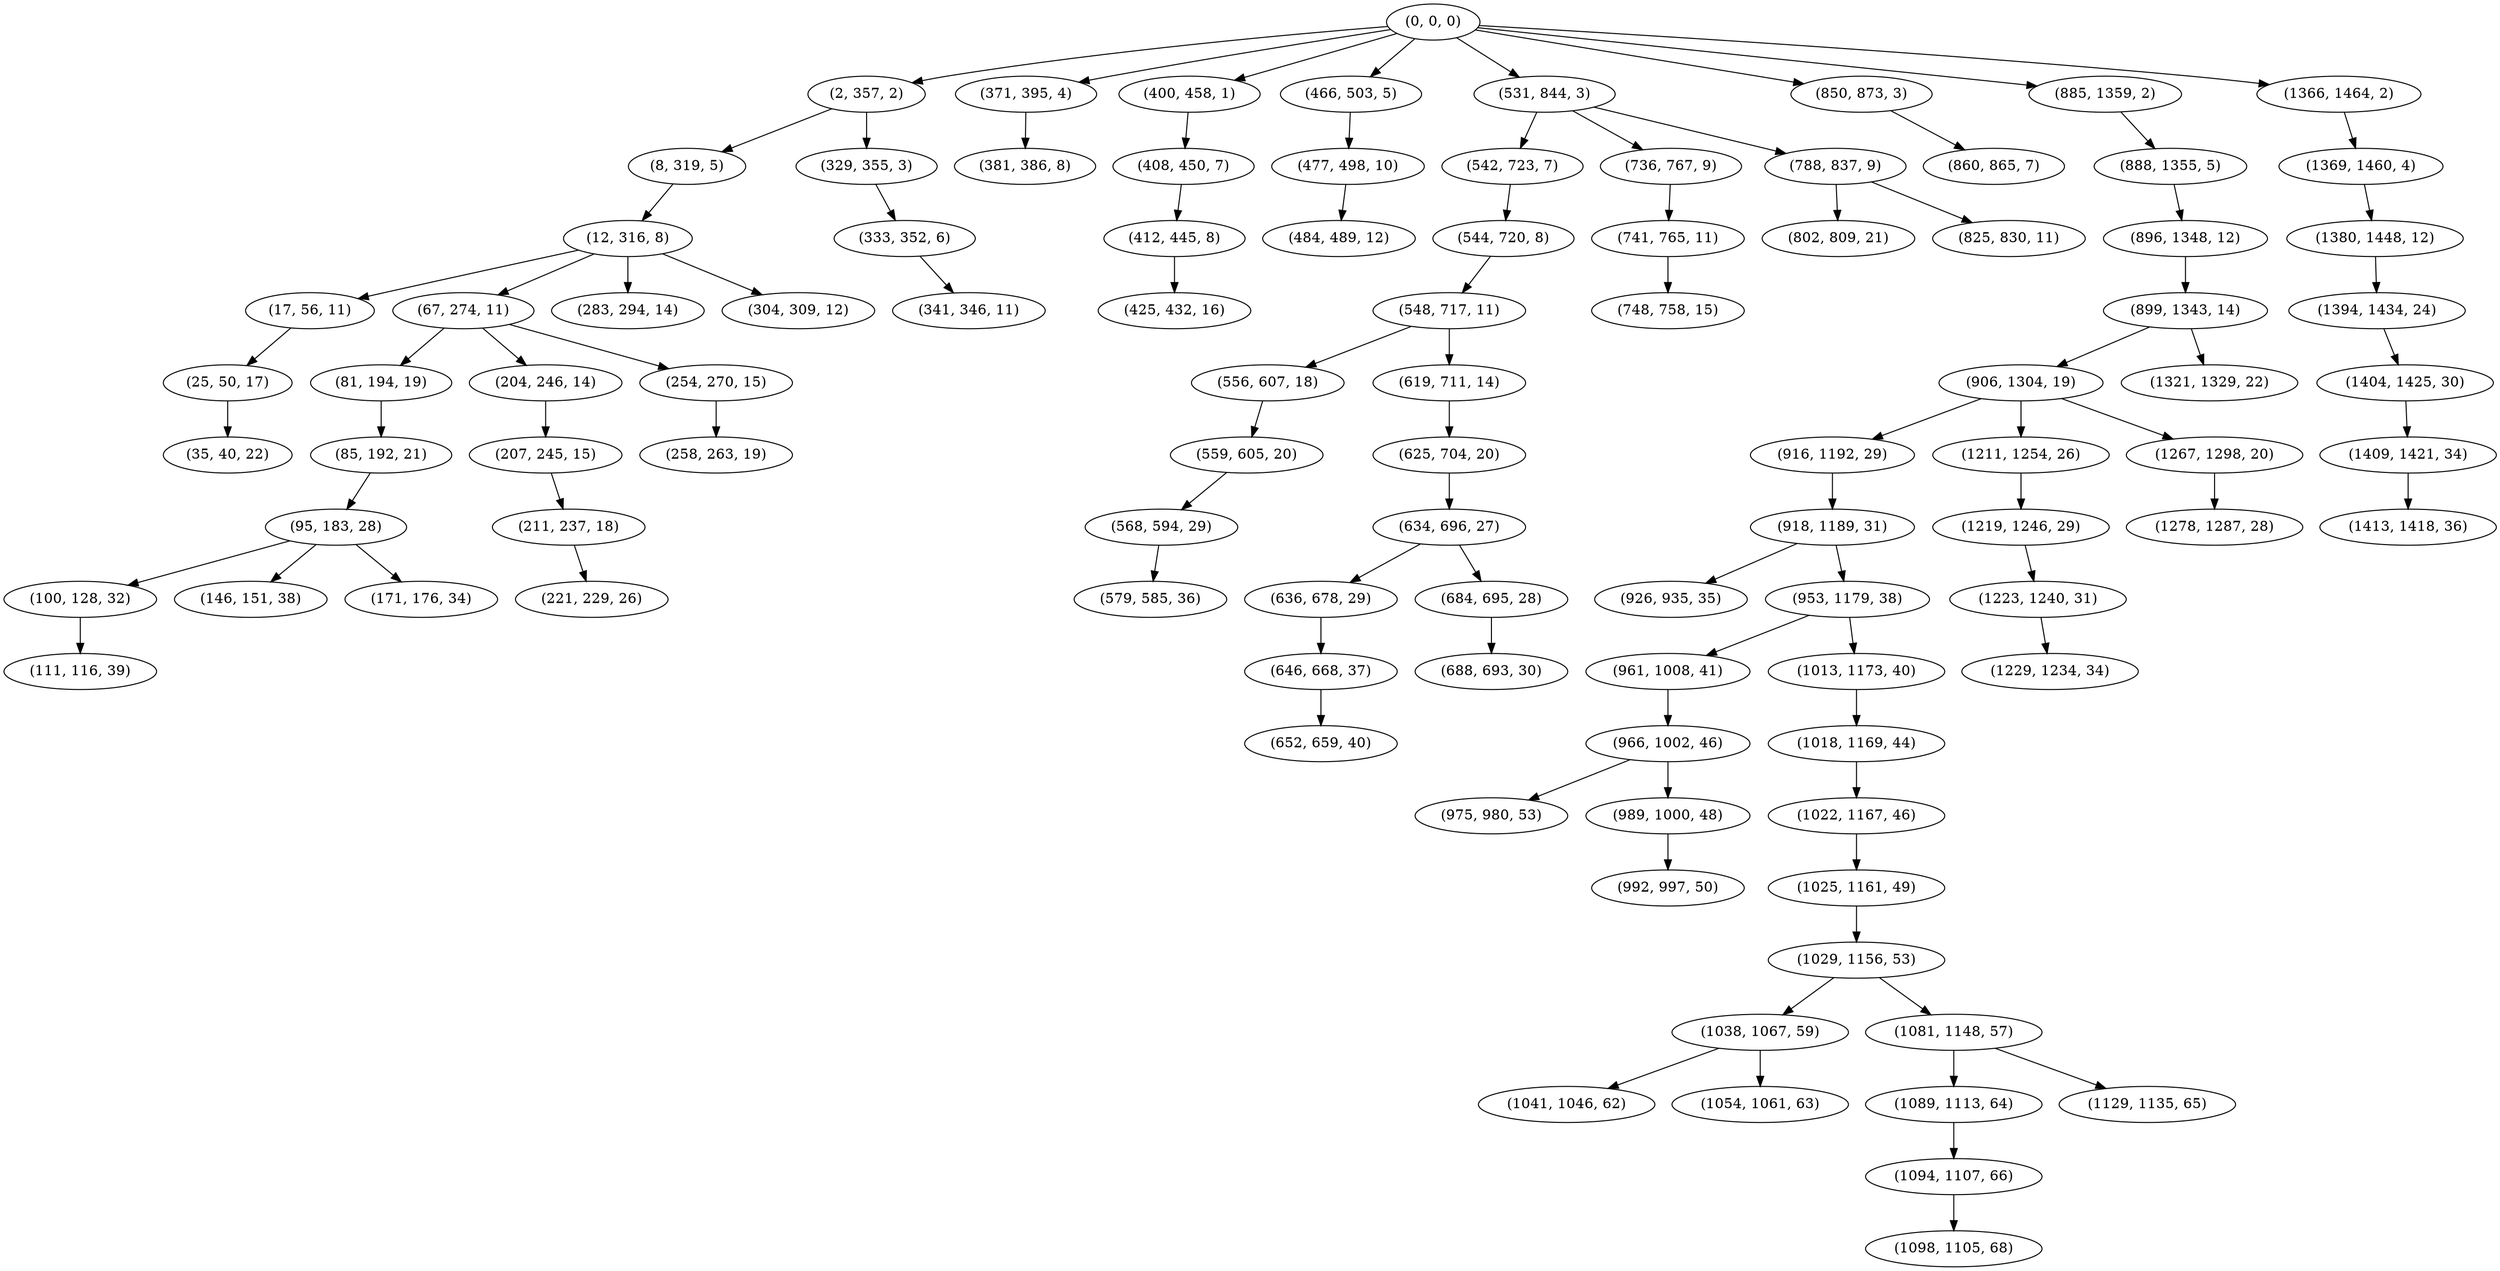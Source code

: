 digraph tree {
    "(0, 0, 0)";
    "(2, 357, 2)";
    "(8, 319, 5)";
    "(12, 316, 8)";
    "(17, 56, 11)";
    "(25, 50, 17)";
    "(35, 40, 22)";
    "(67, 274, 11)";
    "(81, 194, 19)";
    "(85, 192, 21)";
    "(95, 183, 28)";
    "(100, 128, 32)";
    "(111, 116, 39)";
    "(146, 151, 38)";
    "(171, 176, 34)";
    "(204, 246, 14)";
    "(207, 245, 15)";
    "(211, 237, 18)";
    "(221, 229, 26)";
    "(254, 270, 15)";
    "(258, 263, 19)";
    "(283, 294, 14)";
    "(304, 309, 12)";
    "(329, 355, 3)";
    "(333, 352, 6)";
    "(341, 346, 11)";
    "(371, 395, 4)";
    "(381, 386, 8)";
    "(400, 458, 1)";
    "(408, 450, 7)";
    "(412, 445, 8)";
    "(425, 432, 16)";
    "(466, 503, 5)";
    "(477, 498, 10)";
    "(484, 489, 12)";
    "(531, 844, 3)";
    "(542, 723, 7)";
    "(544, 720, 8)";
    "(548, 717, 11)";
    "(556, 607, 18)";
    "(559, 605, 20)";
    "(568, 594, 29)";
    "(579, 585, 36)";
    "(619, 711, 14)";
    "(625, 704, 20)";
    "(634, 696, 27)";
    "(636, 678, 29)";
    "(646, 668, 37)";
    "(652, 659, 40)";
    "(684, 695, 28)";
    "(688, 693, 30)";
    "(736, 767, 9)";
    "(741, 765, 11)";
    "(748, 758, 15)";
    "(788, 837, 9)";
    "(802, 809, 21)";
    "(825, 830, 11)";
    "(850, 873, 3)";
    "(860, 865, 7)";
    "(885, 1359, 2)";
    "(888, 1355, 5)";
    "(896, 1348, 12)";
    "(899, 1343, 14)";
    "(906, 1304, 19)";
    "(916, 1192, 29)";
    "(918, 1189, 31)";
    "(926, 935, 35)";
    "(953, 1179, 38)";
    "(961, 1008, 41)";
    "(966, 1002, 46)";
    "(975, 980, 53)";
    "(989, 1000, 48)";
    "(992, 997, 50)";
    "(1013, 1173, 40)";
    "(1018, 1169, 44)";
    "(1022, 1167, 46)";
    "(1025, 1161, 49)";
    "(1029, 1156, 53)";
    "(1038, 1067, 59)";
    "(1041, 1046, 62)";
    "(1054, 1061, 63)";
    "(1081, 1148, 57)";
    "(1089, 1113, 64)";
    "(1094, 1107, 66)";
    "(1098, 1105, 68)";
    "(1129, 1135, 65)";
    "(1211, 1254, 26)";
    "(1219, 1246, 29)";
    "(1223, 1240, 31)";
    "(1229, 1234, 34)";
    "(1267, 1298, 20)";
    "(1278, 1287, 28)";
    "(1321, 1329, 22)";
    "(1366, 1464, 2)";
    "(1369, 1460, 4)";
    "(1380, 1448, 12)";
    "(1394, 1434, 24)";
    "(1404, 1425, 30)";
    "(1409, 1421, 34)";
    "(1413, 1418, 36)";
    "(0, 0, 0)" -> "(2, 357, 2)";
    "(0, 0, 0)" -> "(371, 395, 4)";
    "(0, 0, 0)" -> "(400, 458, 1)";
    "(0, 0, 0)" -> "(466, 503, 5)";
    "(0, 0, 0)" -> "(531, 844, 3)";
    "(0, 0, 0)" -> "(850, 873, 3)";
    "(0, 0, 0)" -> "(885, 1359, 2)";
    "(0, 0, 0)" -> "(1366, 1464, 2)";
    "(2, 357, 2)" -> "(8, 319, 5)";
    "(2, 357, 2)" -> "(329, 355, 3)";
    "(8, 319, 5)" -> "(12, 316, 8)";
    "(12, 316, 8)" -> "(17, 56, 11)";
    "(12, 316, 8)" -> "(67, 274, 11)";
    "(12, 316, 8)" -> "(283, 294, 14)";
    "(12, 316, 8)" -> "(304, 309, 12)";
    "(17, 56, 11)" -> "(25, 50, 17)";
    "(25, 50, 17)" -> "(35, 40, 22)";
    "(67, 274, 11)" -> "(81, 194, 19)";
    "(67, 274, 11)" -> "(204, 246, 14)";
    "(67, 274, 11)" -> "(254, 270, 15)";
    "(81, 194, 19)" -> "(85, 192, 21)";
    "(85, 192, 21)" -> "(95, 183, 28)";
    "(95, 183, 28)" -> "(100, 128, 32)";
    "(95, 183, 28)" -> "(146, 151, 38)";
    "(95, 183, 28)" -> "(171, 176, 34)";
    "(100, 128, 32)" -> "(111, 116, 39)";
    "(204, 246, 14)" -> "(207, 245, 15)";
    "(207, 245, 15)" -> "(211, 237, 18)";
    "(211, 237, 18)" -> "(221, 229, 26)";
    "(254, 270, 15)" -> "(258, 263, 19)";
    "(329, 355, 3)" -> "(333, 352, 6)";
    "(333, 352, 6)" -> "(341, 346, 11)";
    "(371, 395, 4)" -> "(381, 386, 8)";
    "(400, 458, 1)" -> "(408, 450, 7)";
    "(408, 450, 7)" -> "(412, 445, 8)";
    "(412, 445, 8)" -> "(425, 432, 16)";
    "(466, 503, 5)" -> "(477, 498, 10)";
    "(477, 498, 10)" -> "(484, 489, 12)";
    "(531, 844, 3)" -> "(542, 723, 7)";
    "(531, 844, 3)" -> "(736, 767, 9)";
    "(531, 844, 3)" -> "(788, 837, 9)";
    "(542, 723, 7)" -> "(544, 720, 8)";
    "(544, 720, 8)" -> "(548, 717, 11)";
    "(548, 717, 11)" -> "(556, 607, 18)";
    "(548, 717, 11)" -> "(619, 711, 14)";
    "(556, 607, 18)" -> "(559, 605, 20)";
    "(559, 605, 20)" -> "(568, 594, 29)";
    "(568, 594, 29)" -> "(579, 585, 36)";
    "(619, 711, 14)" -> "(625, 704, 20)";
    "(625, 704, 20)" -> "(634, 696, 27)";
    "(634, 696, 27)" -> "(636, 678, 29)";
    "(634, 696, 27)" -> "(684, 695, 28)";
    "(636, 678, 29)" -> "(646, 668, 37)";
    "(646, 668, 37)" -> "(652, 659, 40)";
    "(684, 695, 28)" -> "(688, 693, 30)";
    "(736, 767, 9)" -> "(741, 765, 11)";
    "(741, 765, 11)" -> "(748, 758, 15)";
    "(788, 837, 9)" -> "(802, 809, 21)";
    "(788, 837, 9)" -> "(825, 830, 11)";
    "(850, 873, 3)" -> "(860, 865, 7)";
    "(885, 1359, 2)" -> "(888, 1355, 5)";
    "(888, 1355, 5)" -> "(896, 1348, 12)";
    "(896, 1348, 12)" -> "(899, 1343, 14)";
    "(899, 1343, 14)" -> "(906, 1304, 19)";
    "(899, 1343, 14)" -> "(1321, 1329, 22)";
    "(906, 1304, 19)" -> "(916, 1192, 29)";
    "(906, 1304, 19)" -> "(1211, 1254, 26)";
    "(906, 1304, 19)" -> "(1267, 1298, 20)";
    "(916, 1192, 29)" -> "(918, 1189, 31)";
    "(918, 1189, 31)" -> "(926, 935, 35)";
    "(918, 1189, 31)" -> "(953, 1179, 38)";
    "(953, 1179, 38)" -> "(961, 1008, 41)";
    "(953, 1179, 38)" -> "(1013, 1173, 40)";
    "(961, 1008, 41)" -> "(966, 1002, 46)";
    "(966, 1002, 46)" -> "(975, 980, 53)";
    "(966, 1002, 46)" -> "(989, 1000, 48)";
    "(989, 1000, 48)" -> "(992, 997, 50)";
    "(1013, 1173, 40)" -> "(1018, 1169, 44)";
    "(1018, 1169, 44)" -> "(1022, 1167, 46)";
    "(1022, 1167, 46)" -> "(1025, 1161, 49)";
    "(1025, 1161, 49)" -> "(1029, 1156, 53)";
    "(1029, 1156, 53)" -> "(1038, 1067, 59)";
    "(1029, 1156, 53)" -> "(1081, 1148, 57)";
    "(1038, 1067, 59)" -> "(1041, 1046, 62)";
    "(1038, 1067, 59)" -> "(1054, 1061, 63)";
    "(1081, 1148, 57)" -> "(1089, 1113, 64)";
    "(1081, 1148, 57)" -> "(1129, 1135, 65)";
    "(1089, 1113, 64)" -> "(1094, 1107, 66)";
    "(1094, 1107, 66)" -> "(1098, 1105, 68)";
    "(1211, 1254, 26)" -> "(1219, 1246, 29)";
    "(1219, 1246, 29)" -> "(1223, 1240, 31)";
    "(1223, 1240, 31)" -> "(1229, 1234, 34)";
    "(1267, 1298, 20)" -> "(1278, 1287, 28)";
    "(1366, 1464, 2)" -> "(1369, 1460, 4)";
    "(1369, 1460, 4)" -> "(1380, 1448, 12)";
    "(1380, 1448, 12)" -> "(1394, 1434, 24)";
    "(1394, 1434, 24)" -> "(1404, 1425, 30)";
    "(1404, 1425, 30)" -> "(1409, 1421, 34)";
    "(1409, 1421, 34)" -> "(1413, 1418, 36)";
}
